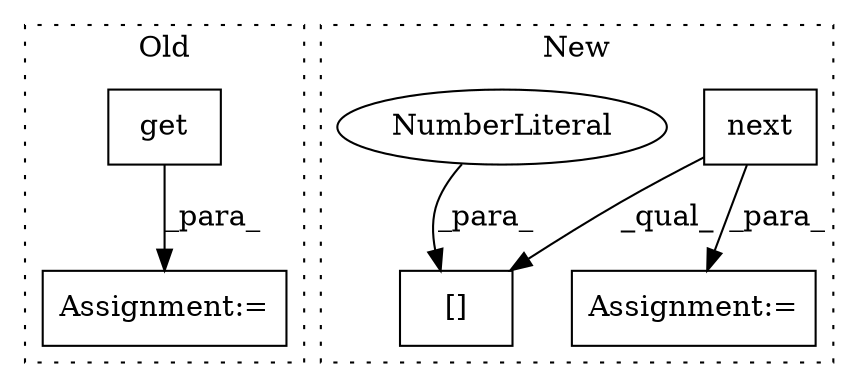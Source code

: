 digraph G {
subgraph cluster0 {
1 [label="get" a="32" s="63279,63298" l="4,1" shape="box"];
4 [label="Assignment:=" a="7" s="63263" l="1" shape="box"];
label = "Old";
style="dotted";
}
subgraph cluster1 {
2 [label="next" a="32" s="63211,63247" l="5,1" shape="box"];
3 [label="Assignment:=" a="7" s="63340" l="1" shape="box"];
5 [label="[]" a="2" s="63345,63353" l="7,1" shape="box"];
6 [label="NumberLiteral" a="34" s="63352" l="1" shape="ellipse"];
label = "New";
style="dotted";
}
1 -> 4 [label="_para_"];
2 -> 5 [label="_qual_"];
2 -> 3 [label="_para_"];
6 -> 5 [label="_para_"];
}